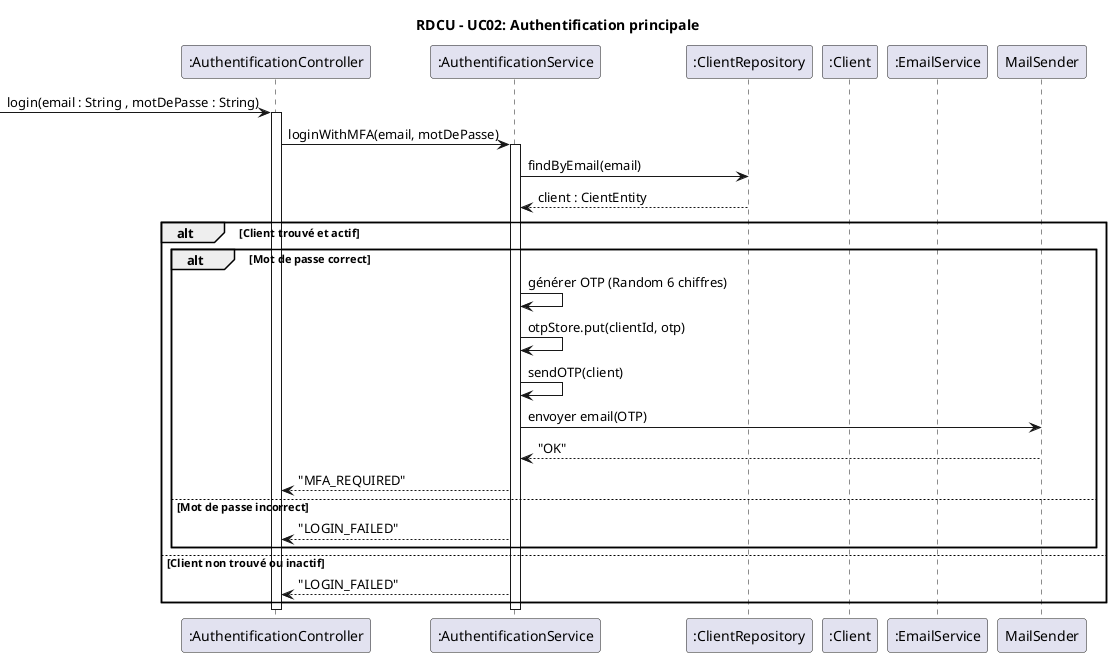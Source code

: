 @startuml rdcu_uc02_authentification
title RDCU - UC02: Authentification principale

participant ":AuthentificationController" as Controller
participant ":AuthentificationService" as Service
participant ":ClientRepository" as Repository
participant ":Client" as ClientEntity
participant ":EmailService" as EmailService

-> Controller : login(email : String , motDePasse : String)
activate Controller

Controller -> Service : loginWithMFA(email, motDePasse)
activate Service

Service -> Repository : findByEmail(email)
Repository --> Service : client : CientEntity
alt Client trouvé et actif
    alt Mot de passe correct
        Service -> Service : générer OTP (Random 6 chiffres)
        Service -> Service : otpStore.put(clientId, otp)
        Service -> Service : sendOTP(client)
        Service -> MailSender : envoyer email(OTP)
        MailSender --> Service : "OK"
        Service --> Controller : "MFA_REQUIRED"
      
    else Mot de passe incorrect
        Service --> Controller : "LOGIN_FAILED"
    end
else Client non trouvé ou inactif
    Service --> Controller : "LOGIN_FAILED"
end

deactivate Service
deactivate Controller
@enduml

